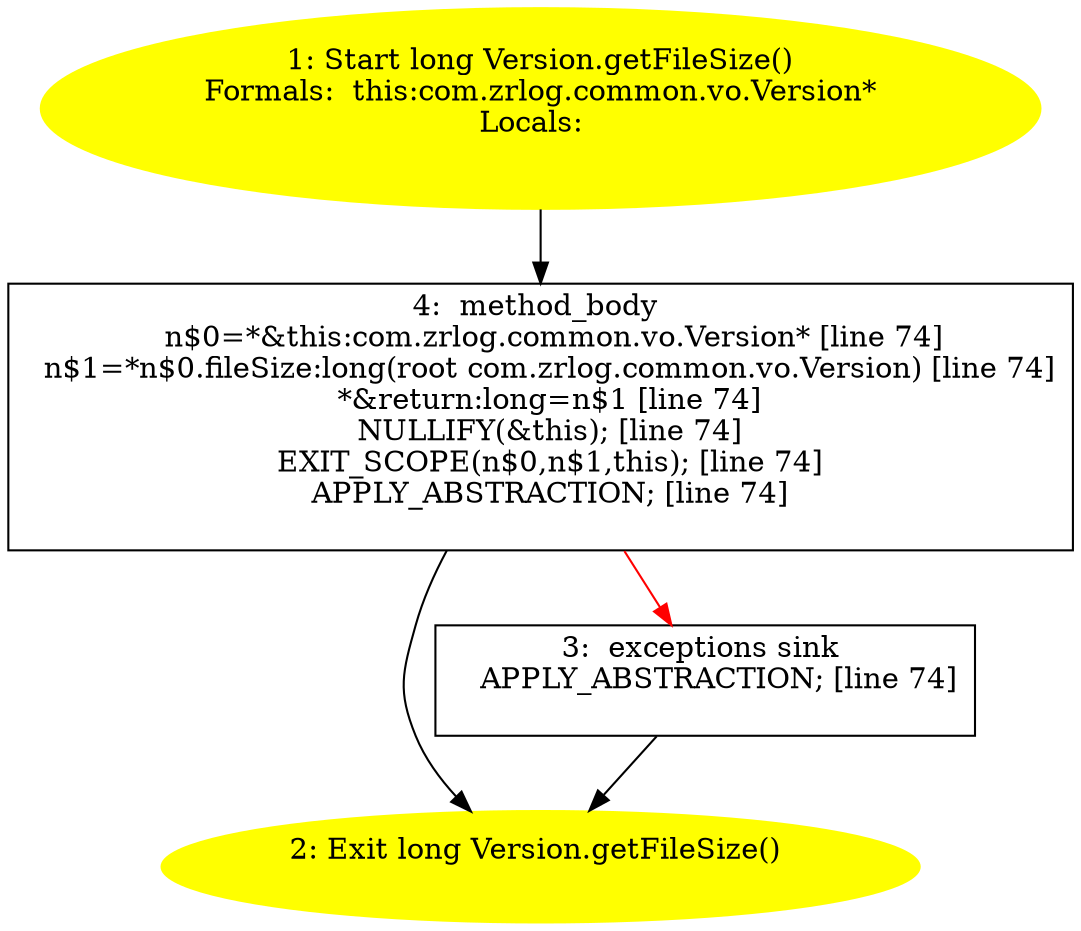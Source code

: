 /* @generated */
digraph cfg {
"com.zrlog.common.vo.Version.getFileSize():long.046f5a739775634f91a38c6ce986fe9c_1" [label="1: Start long Version.getFileSize()\nFormals:  this:com.zrlog.common.vo.Version*\nLocals:  \n  " color=yellow style=filled]
	

	 "com.zrlog.common.vo.Version.getFileSize():long.046f5a739775634f91a38c6ce986fe9c_1" -> "com.zrlog.common.vo.Version.getFileSize():long.046f5a739775634f91a38c6ce986fe9c_4" ;
"com.zrlog.common.vo.Version.getFileSize():long.046f5a739775634f91a38c6ce986fe9c_2" [label="2: Exit long Version.getFileSize() \n  " color=yellow style=filled]
	

"com.zrlog.common.vo.Version.getFileSize():long.046f5a739775634f91a38c6ce986fe9c_3" [label="3:  exceptions sink \n   APPLY_ABSTRACTION; [line 74]\n " shape="box"]
	

	 "com.zrlog.common.vo.Version.getFileSize():long.046f5a739775634f91a38c6ce986fe9c_3" -> "com.zrlog.common.vo.Version.getFileSize():long.046f5a739775634f91a38c6ce986fe9c_2" ;
"com.zrlog.common.vo.Version.getFileSize():long.046f5a739775634f91a38c6ce986fe9c_4" [label="4:  method_body \n   n$0=*&this:com.zrlog.common.vo.Version* [line 74]\n  n$1=*n$0.fileSize:long(root com.zrlog.common.vo.Version) [line 74]\n  *&return:long=n$1 [line 74]\n  NULLIFY(&this); [line 74]\n  EXIT_SCOPE(n$0,n$1,this); [line 74]\n  APPLY_ABSTRACTION; [line 74]\n " shape="box"]
	

	 "com.zrlog.common.vo.Version.getFileSize():long.046f5a739775634f91a38c6ce986fe9c_4" -> "com.zrlog.common.vo.Version.getFileSize():long.046f5a739775634f91a38c6ce986fe9c_2" ;
	 "com.zrlog.common.vo.Version.getFileSize():long.046f5a739775634f91a38c6ce986fe9c_4" -> "com.zrlog.common.vo.Version.getFileSize():long.046f5a739775634f91a38c6ce986fe9c_3" [color="red" ];
}
